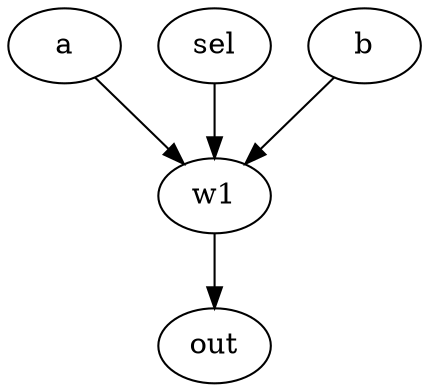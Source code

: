 strict digraph "" {
	a	[complexity=6,
		importance=0.741935596951,
		rank=0.123655932825];
	w1	[complexity=2,
		importance=0.612903395427,
		rank=0.306451697713];
	a -> w1;
	sel	[complexity=6,
		importance=0.741935596951,
		rank=0.123655932825];
	sel -> w1;
	b	[complexity=6,
		importance=0.741935596951,
		rank=0.123655932825];
	b -> w1;
	out	[complexity=0,
		importance=0.290323060253,
		rank=0.0];
	w1 -> out;
}
